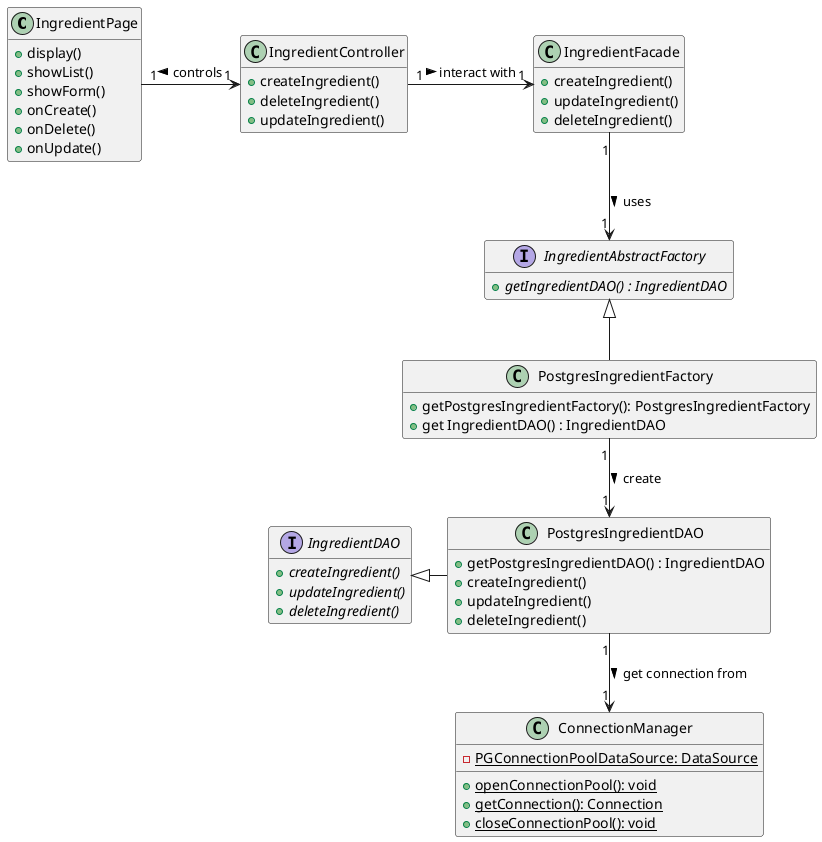 @startuml IngredientClassDiagram
hide empty members

class IngredientPage {
  + display()
  + showList()
  + showForm()
  + onCreate()
  + onDelete()
  + onUpdate()
}

class IngredientController {
  + createIngredient()
  + deleteIngredient()
  + updateIngredient()
}


class IngredientFacade {
  + createIngredient()
  + updateIngredient()
  + deleteIngredient()
}


interface IngredientAbstractFactory {
  + {abstract} getIngredientDAO() : IngredientDAO

}


class PostgresIngredientFactory {
  + getPostgresIngredientFactory(): PostgresIngredientFactory
  + get IngredientDAO() : IngredientDAO
}


Interface IngredientDAO {
  + {abstract} createIngredient()
  + {abstract} updateIngredient()
  + {abstract} deleteIngredient()
}


class PostgresIngredientDAO{
  + getPostgresIngredientDAO() : IngredientDAO
  + createIngredient()
  + updateIngredient()
  + deleteIngredient()
}


class ConnectionManager {
  ' it is private and should be accessed by any other classes except with the available methods
  - {static} PGConnectionPoolDataSource: DataSource
  + {static} openConnectionPool(): void
  + {static} getConnection(): Connection
  + {static} closeConnectionPool(): void
}


' not an object, so not sure it's needed
' database "Postgres\nDatabase" as Postgres {

' }

PostgresIngredientFactory -u-|> IngredientAbstractFactory
PostgresIngredientDAO     -l-|> IngredientDAO

IngredientPage            "1" -r-> "1" IngredientController: <  controls
IngredientController      "1" -r-> "1" IngredientFacade: > interact with
IngredientFacade          "1" --> "1" IngredientAbstractFactory: > uses
PostgresIngredientFactory "1" --> "1" PostgresIngredientDAO: > create
PostgresIngredientDAO     "1" --> "1" ConnectionManager:> get connection from
' ConnectionManager         --> Postgres

' an interface cannot have association starting from it (it can't have attributes unless they are static)
' the factory generate a concrete object, so we need to link it to the concrete class instead of the interface. But we still need it as a contract
' not useful to store the DAO in facade, we can fetch it anytime we need it (pure composition/delegation)
' the UI needs methods to deal with actions (validate creation...) that will call the controller to do the specific tasks



@enduml